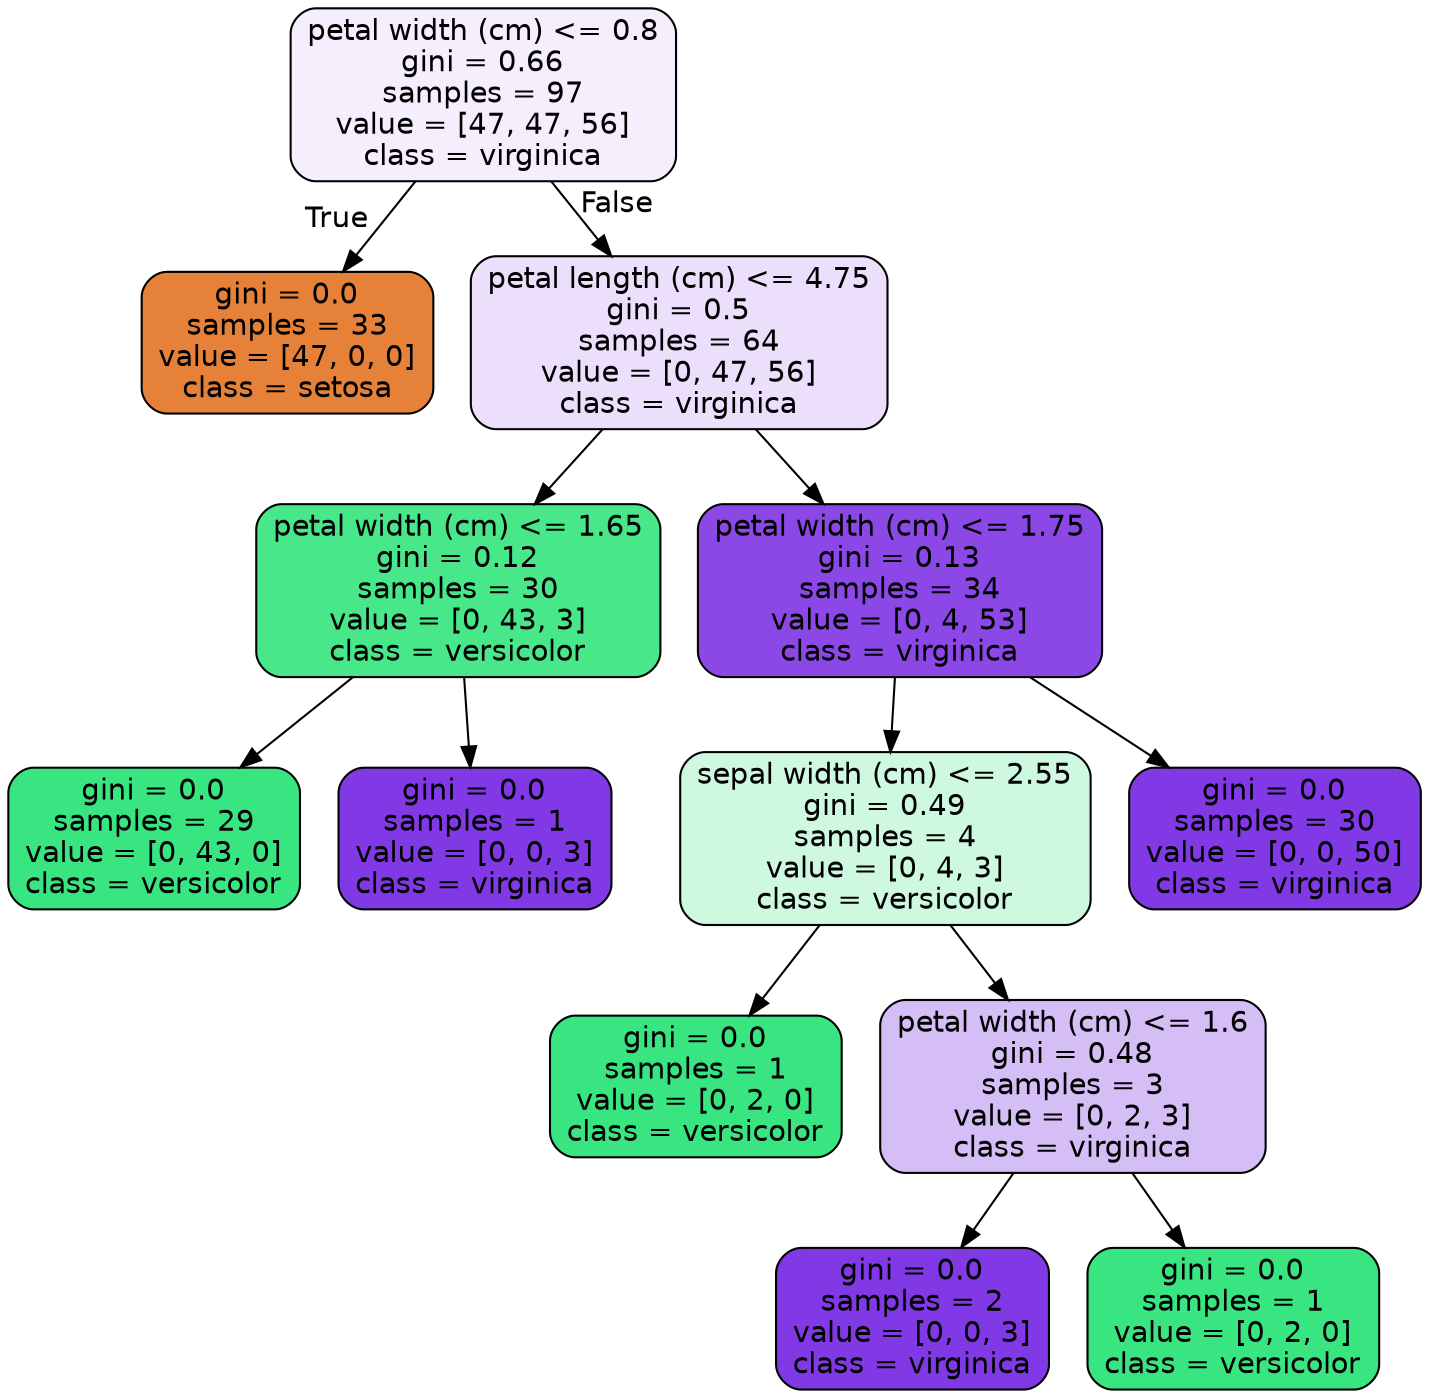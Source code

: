 digraph Tree {
node [shape=box, style="filled, rounded", color="black", fontname="helvetica"] ;
edge [fontname="helvetica"] ;
0 [label="petal width (cm) <= 0.8\ngini = 0.66\nsamples = 97\nvalue = [47, 47, 56]\nclass = virginica", fillcolor="#f4eefd"] ;
1 [label="gini = 0.0\nsamples = 33\nvalue = [47, 0, 0]\nclass = setosa", fillcolor="#e58139"] ;
0 -> 1 [labeldistance=2.5, labelangle=45, headlabel="True"] ;
2 [label="petal length (cm) <= 4.75\ngini = 0.5\nsamples = 64\nvalue = [0, 47, 56]\nclass = virginica", fillcolor="#ebdffb"] ;
0 -> 2 [labeldistance=2.5, labelangle=-45, headlabel="False"] ;
3 [label="petal width (cm) <= 1.65\ngini = 0.12\nsamples = 30\nvalue = [0, 43, 3]\nclass = versicolor", fillcolor="#47e78a"] ;
2 -> 3 ;
4 [label="gini = 0.0\nsamples = 29\nvalue = [0, 43, 0]\nclass = versicolor", fillcolor="#39e581"] ;
3 -> 4 ;
5 [label="gini = 0.0\nsamples = 1\nvalue = [0, 0, 3]\nclass = virginica", fillcolor="#8139e5"] ;
3 -> 5 ;
6 [label="petal width (cm) <= 1.75\ngini = 0.13\nsamples = 34\nvalue = [0, 4, 53]\nclass = virginica", fillcolor="#8b48e7"] ;
2 -> 6 ;
7 [label="sepal width (cm) <= 2.55\ngini = 0.49\nsamples = 4\nvalue = [0, 4, 3]\nclass = versicolor", fillcolor="#cef8e0"] ;
6 -> 7 ;
8 [label="gini = 0.0\nsamples = 1\nvalue = [0, 2, 0]\nclass = versicolor", fillcolor="#39e581"] ;
7 -> 8 ;
9 [label="petal width (cm) <= 1.6\ngini = 0.48\nsamples = 3\nvalue = [0, 2, 3]\nclass = virginica", fillcolor="#d5bdf6"] ;
7 -> 9 ;
10 [label="gini = 0.0\nsamples = 2\nvalue = [0, 0, 3]\nclass = virginica", fillcolor="#8139e5"] ;
9 -> 10 ;
11 [label="gini = 0.0\nsamples = 1\nvalue = [0, 2, 0]\nclass = versicolor", fillcolor="#39e581"] ;
9 -> 11 ;
12 [label="gini = 0.0\nsamples = 30\nvalue = [0, 0, 50]\nclass = virginica", fillcolor="#8139e5"] ;
6 -> 12 ;
}